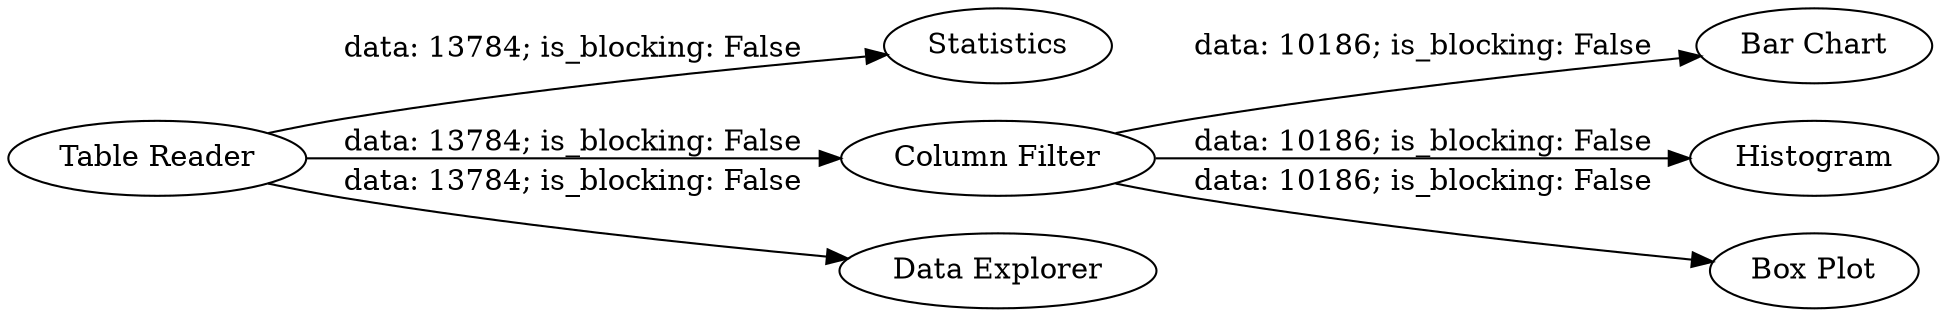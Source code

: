 digraph {
	"-7961533452532645395_55" [label="Bar Chart"]
	"-7961533452532645395_85" [label=Statistics]
	"-7961533452532645395_90" [label="Table Reader"]
	"-7961533452532645395_77" [label="Column Filter"]
	"-7961533452532645395_56" [label=Histogram]
	"-7961533452532645395_22" [label="Box Plot"]
	"-7961533452532645395_91" [label="Data Explorer"]
	"-7961533452532645395_90" -> "-7961533452532645395_77" [label="data: 13784; is_blocking: False"]
	"-7961533452532645395_90" -> "-7961533452532645395_85" [label="data: 13784; is_blocking: False"]
	"-7961533452532645395_77" -> "-7961533452532645395_56" [label="data: 10186; is_blocking: False"]
	"-7961533452532645395_77" -> "-7961533452532645395_55" [label="data: 10186; is_blocking: False"]
	"-7961533452532645395_90" -> "-7961533452532645395_91" [label="data: 13784; is_blocking: False"]
	"-7961533452532645395_77" -> "-7961533452532645395_22" [label="data: 10186; is_blocking: False"]
	rankdir=LR
}
